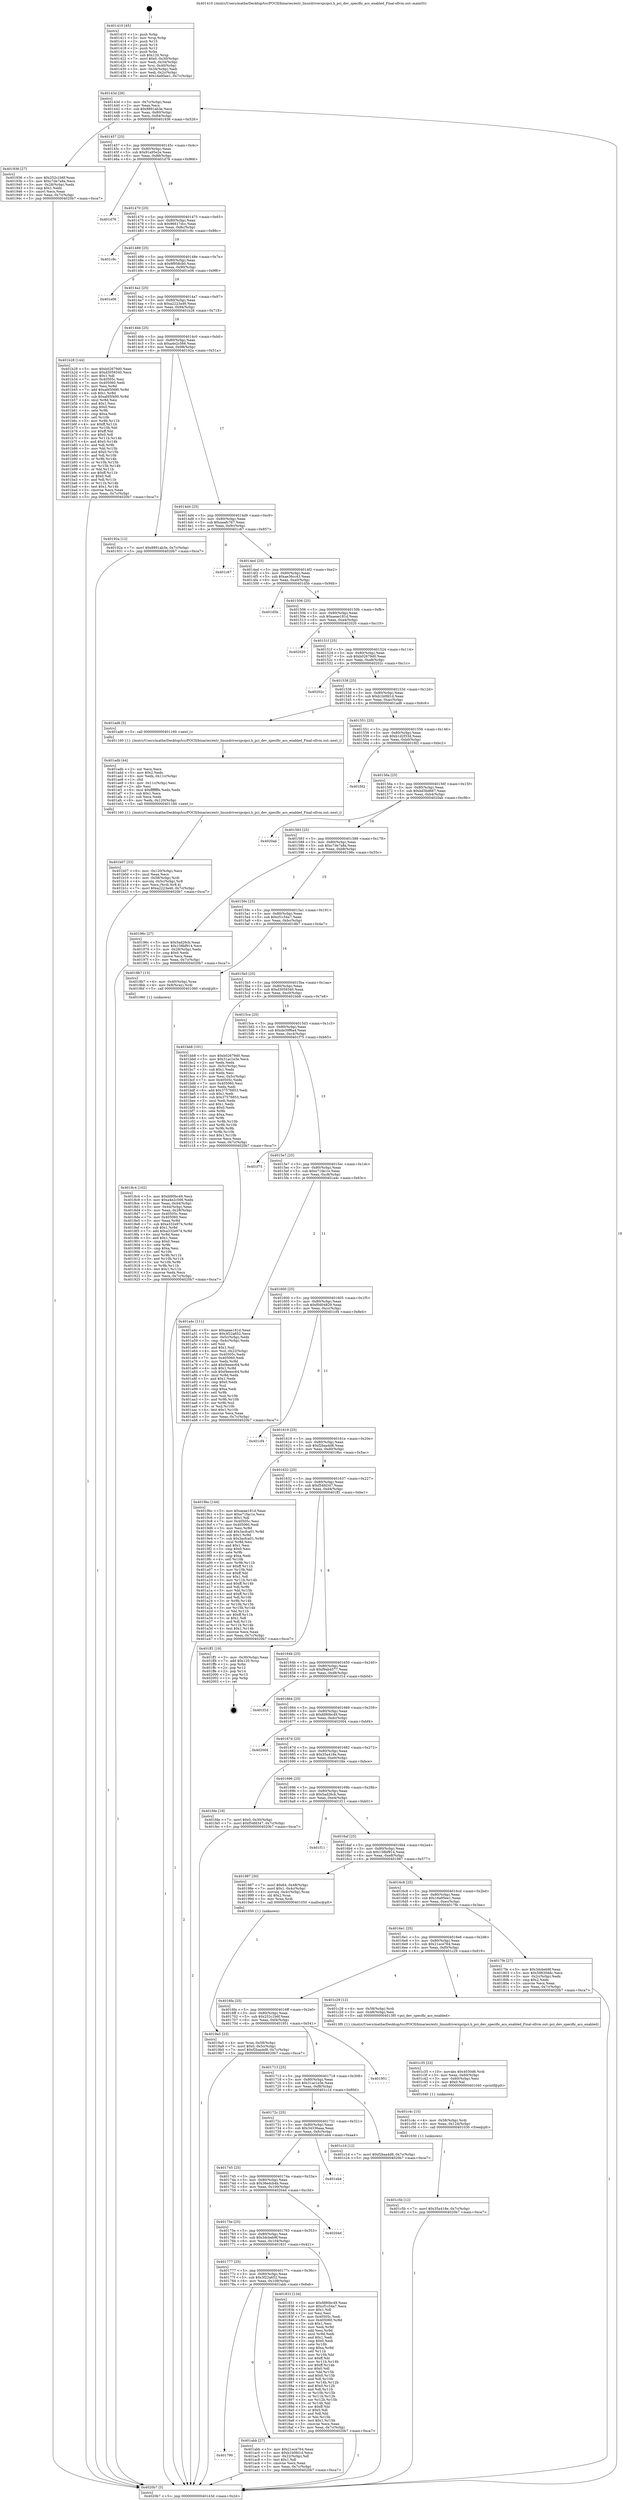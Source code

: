 digraph "0x401410" {
  label = "0x401410 (/mnt/c/Users/mathe/Desktop/tcc/POCII/binaries/extr_linuxdriverspcipci.h_pci_dev_specific_acs_enabled_Final-ollvm.out::main(0))"
  labelloc = "t"
  node[shape=record]

  Entry [label="",width=0.3,height=0.3,shape=circle,fillcolor=black,style=filled]
  "0x40143d" [label="{
     0x40143d [26]\l
     | [instrs]\l
     &nbsp;&nbsp;0x40143d \<+3\>: mov -0x7c(%rbp),%eax\l
     &nbsp;&nbsp;0x401440 \<+2\>: mov %eax,%ecx\l
     &nbsp;&nbsp;0x401442 \<+6\>: sub $0x8891ab3e,%ecx\l
     &nbsp;&nbsp;0x401448 \<+3\>: mov %eax,-0x80(%rbp)\l
     &nbsp;&nbsp;0x40144b \<+6\>: mov %ecx,-0x84(%rbp)\l
     &nbsp;&nbsp;0x401451 \<+6\>: je 0000000000401936 \<main+0x526\>\l
  }"]
  "0x401936" [label="{
     0x401936 [27]\l
     | [instrs]\l
     &nbsp;&nbsp;0x401936 \<+5\>: mov $0x252c1b6f,%eax\l
     &nbsp;&nbsp;0x40193b \<+5\>: mov $0xc7de7a8a,%ecx\l
     &nbsp;&nbsp;0x401940 \<+3\>: mov -0x28(%rbp),%edx\l
     &nbsp;&nbsp;0x401943 \<+3\>: cmp $0x1,%edx\l
     &nbsp;&nbsp;0x401946 \<+3\>: cmovl %ecx,%eax\l
     &nbsp;&nbsp;0x401949 \<+3\>: mov %eax,-0x7c(%rbp)\l
     &nbsp;&nbsp;0x40194c \<+5\>: jmp 00000000004020b7 \<main+0xca7\>\l
  }"]
  "0x401457" [label="{
     0x401457 [25]\l
     | [instrs]\l
     &nbsp;&nbsp;0x401457 \<+5\>: jmp 000000000040145c \<main+0x4c\>\l
     &nbsp;&nbsp;0x40145c \<+3\>: mov -0x80(%rbp),%eax\l
     &nbsp;&nbsp;0x40145f \<+5\>: sub $0x91a95e2e,%eax\l
     &nbsp;&nbsp;0x401464 \<+6\>: mov %eax,-0x88(%rbp)\l
     &nbsp;&nbsp;0x40146a \<+6\>: je 0000000000401d76 \<main+0x966\>\l
  }"]
  Exit [label="",width=0.3,height=0.3,shape=circle,fillcolor=black,style=filled,peripheries=2]
  "0x401d76" [label="{
     0x401d76\l
  }", style=dashed]
  "0x401470" [label="{
     0x401470 [25]\l
     | [instrs]\l
     &nbsp;&nbsp;0x401470 \<+5\>: jmp 0000000000401475 \<main+0x65\>\l
     &nbsp;&nbsp;0x401475 \<+3\>: mov -0x80(%rbp),%eax\l
     &nbsp;&nbsp;0x401478 \<+5\>: sub $0x96617dcc,%eax\l
     &nbsp;&nbsp;0x40147d \<+6\>: mov %eax,-0x8c(%rbp)\l
     &nbsp;&nbsp;0x401483 \<+6\>: je 0000000000401c9c \<main+0x88c\>\l
  }"]
  "0x401c5b" [label="{
     0x401c5b [12]\l
     | [instrs]\l
     &nbsp;&nbsp;0x401c5b \<+7\>: movl $0x35a418e,-0x7c(%rbp)\l
     &nbsp;&nbsp;0x401c62 \<+5\>: jmp 00000000004020b7 \<main+0xca7\>\l
  }"]
  "0x401c9c" [label="{
     0x401c9c\l
  }", style=dashed]
  "0x401489" [label="{
     0x401489 [25]\l
     | [instrs]\l
     &nbsp;&nbsp;0x401489 \<+5\>: jmp 000000000040148e \<main+0x7e\>\l
     &nbsp;&nbsp;0x40148e \<+3\>: mov -0x80(%rbp),%eax\l
     &nbsp;&nbsp;0x401491 \<+5\>: sub $0x9f958cb0,%eax\l
     &nbsp;&nbsp;0x401496 \<+6\>: mov %eax,-0x90(%rbp)\l
     &nbsp;&nbsp;0x40149c \<+6\>: je 0000000000401e06 \<main+0x9f6\>\l
  }"]
  "0x401c4c" [label="{
     0x401c4c [15]\l
     | [instrs]\l
     &nbsp;&nbsp;0x401c4c \<+4\>: mov -0x58(%rbp),%rdi\l
     &nbsp;&nbsp;0x401c50 \<+6\>: mov %eax,-0x124(%rbp)\l
     &nbsp;&nbsp;0x401c56 \<+5\>: call 0000000000401030 \<free@plt\>\l
     | [calls]\l
     &nbsp;&nbsp;0x401030 \{1\} (unknown)\l
  }"]
  "0x401e06" [label="{
     0x401e06\l
  }", style=dashed]
  "0x4014a2" [label="{
     0x4014a2 [25]\l
     | [instrs]\l
     &nbsp;&nbsp;0x4014a2 \<+5\>: jmp 00000000004014a7 \<main+0x97\>\l
     &nbsp;&nbsp;0x4014a7 \<+3\>: mov -0x80(%rbp),%eax\l
     &nbsp;&nbsp;0x4014aa \<+5\>: sub $0xa2223a46,%eax\l
     &nbsp;&nbsp;0x4014af \<+6\>: mov %eax,-0x94(%rbp)\l
     &nbsp;&nbsp;0x4014b5 \<+6\>: je 0000000000401b28 \<main+0x718\>\l
  }"]
  "0x401c35" [label="{
     0x401c35 [23]\l
     | [instrs]\l
     &nbsp;&nbsp;0x401c35 \<+10\>: movabs $0x4030d6,%rdi\l
     &nbsp;&nbsp;0x401c3f \<+3\>: mov %eax,-0x60(%rbp)\l
     &nbsp;&nbsp;0x401c42 \<+3\>: mov -0x60(%rbp),%esi\l
     &nbsp;&nbsp;0x401c45 \<+2\>: mov $0x0,%al\l
     &nbsp;&nbsp;0x401c47 \<+5\>: call 0000000000401040 \<printf@plt\>\l
     | [calls]\l
     &nbsp;&nbsp;0x401040 \{1\} (unknown)\l
  }"]
  "0x401b28" [label="{
     0x401b28 [144]\l
     | [instrs]\l
     &nbsp;&nbsp;0x401b28 \<+5\>: mov $0xb02679d0,%eax\l
     &nbsp;&nbsp;0x401b2d \<+5\>: mov $0xd3059340,%ecx\l
     &nbsp;&nbsp;0x401b32 \<+2\>: mov $0x1,%dl\l
     &nbsp;&nbsp;0x401b34 \<+7\>: mov 0x40505c,%esi\l
     &nbsp;&nbsp;0x401b3b \<+7\>: mov 0x405060,%edi\l
     &nbsp;&nbsp;0x401b42 \<+3\>: mov %esi,%r8d\l
     &nbsp;&nbsp;0x401b45 \<+7\>: add $0xafd5f490,%r8d\l
     &nbsp;&nbsp;0x401b4c \<+4\>: sub $0x1,%r8d\l
     &nbsp;&nbsp;0x401b50 \<+7\>: sub $0xafd5f490,%r8d\l
     &nbsp;&nbsp;0x401b57 \<+4\>: imul %r8d,%esi\l
     &nbsp;&nbsp;0x401b5b \<+3\>: and $0x1,%esi\l
     &nbsp;&nbsp;0x401b5e \<+3\>: cmp $0x0,%esi\l
     &nbsp;&nbsp;0x401b61 \<+4\>: sete %r9b\l
     &nbsp;&nbsp;0x401b65 \<+3\>: cmp $0xa,%edi\l
     &nbsp;&nbsp;0x401b68 \<+4\>: setl %r10b\l
     &nbsp;&nbsp;0x401b6c \<+3\>: mov %r9b,%r11b\l
     &nbsp;&nbsp;0x401b6f \<+4\>: xor $0xff,%r11b\l
     &nbsp;&nbsp;0x401b73 \<+3\>: mov %r10b,%bl\l
     &nbsp;&nbsp;0x401b76 \<+3\>: xor $0xff,%bl\l
     &nbsp;&nbsp;0x401b79 \<+3\>: xor $0x0,%dl\l
     &nbsp;&nbsp;0x401b7c \<+3\>: mov %r11b,%r14b\l
     &nbsp;&nbsp;0x401b7f \<+4\>: and $0x0,%r14b\l
     &nbsp;&nbsp;0x401b83 \<+3\>: and %dl,%r9b\l
     &nbsp;&nbsp;0x401b86 \<+3\>: mov %bl,%r15b\l
     &nbsp;&nbsp;0x401b89 \<+4\>: and $0x0,%r15b\l
     &nbsp;&nbsp;0x401b8d \<+3\>: and %dl,%r10b\l
     &nbsp;&nbsp;0x401b90 \<+3\>: or %r9b,%r14b\l
     &nbsp;&nbsp;0x401b93 \<+3\>: or %r10b,%r15b\l
     &nbsp;&nbsp;0x401b96 \<+3\>: xor %r15b,%r14b\l
     &nbsp;&nbsp;0x401b99 \<+3\>: or %bl,%r11b\l
     &nbsp;&nbsp;0x401b9c \<+4\>: xor $0xff,%r11b\l
     &nbsp;&nbsp;0x401ba0 \<+3\>: or $0x0,%dl\l
     &nbsp;&nbsp;0x401ba3 \<+3\>: and %dl,%r11b\l
     &nbsp;&nbsp;0x401ba6 \<+3\>: or %r11b,%r14b\l
     &nbsp;&nbsp;0x401ba9 \<+4\>: test $0x1,%r14b\l
     &nbsp;&nbsp;0x401bad \<+3\>: cmovne %ecx,%eax\l
     &nbsp;&nbsp;0x401bb0 \<+3\>: mov %eax,-0x7c(%rbp)\l
     &nbsp;&nbsp;0x401bb3 \<+5\>: jmp 00000000004020b7 \<main+0xca7\>\l
  }"]
  "0x4014bb" [label="{
     0x4014bb [25]\l
     | [instrs]\l
     &nbsp;&nbsp;0x4014bb \<+5\>: jmp 00000000004014c0 \<main+0xb0\>\l
     &nbsp;&nbsp;0x4014c0 \<+3\>: mov -0x80(%rbp),%eax\l
     &nbsp;&nbsp;0x4014c3 \<+5\>: sub $0xa4e2c566,%eax\l
     &nbsp;&nbsp;0x4014c8 \<+6\>: mov %eax,-0x98(%rbp)\l
     &nbsp;&nbsp;0x4014ce \<+6\>: je 000000000040192a \<main+0x51a\>\l
  }"]
  "0x401b07" [label="{
     0x401b07 [33]\l
     | [instrs]\l
     &nbsp;&nbsp;0x401b07 \<+6\>: mov -0x120(%rbp),%ecx\l
     &nbsp;&nbsp;0x401b0d \<+3\>: imul %eax,%ecx\l
     &nbsp;&nbsp;0x401b10 \<+4\>: mov -0x58(%rbp),%rdi\l
     &nbsp;&nbsp;0x401b14 \<+4\>: movslq -0x5c(%rbp),%r8\l
     &nbsp;&nbsp;0x401b18 \<+4\>: mov %ecx,(%rdi,%r8,4)\l
     &nbsp;&nbsp;0x401b1c \<+7\>: movl $0xa2223a46,-0x7c(%rbp)\l
     &nbsp;&nbsp;0x401b23 \<+5\>: jmp 00000000004020b7 \<main+0xca7\>\l
  }"]
  "0x40192a" [label="{
     0x40192a [12]\l
     | [instrs]\l
     &nbsp;&nbsp;0x40192a \<+7\>: movl $0x8891ab3e,-0x7c(%rbp)\l
     &nbsp;&nbsp;0x401931 \<+5\>: jmp 00000000004020b7 \<main+0xca7\>\l
  }"]
  "0x4014d4" [label="{
     0x4014d4 [25]\l
     | [instrs]\l
     &nbsp;&nbsp;0x4014d4 \<+5\>: jmp 00000000004014d9 \<main+0xc9\>\l
     &nbsp;&nbsp;0x4014d9 \<+3\>: mov -0x80(%rbp),%eax\l
     &nbsp;&nbsp;0x4014dc \<+5\>: sub $0xaaafc767,%eax\l
     &nbsp;&nbsp;0x4014e1 \<+6\>: mov %eax,-0x9c(%rbp)\l
     &nbsp;&nbsp;0x4014e7 \<+6\>: je 0000000000401c67 \<main+0x857\>\l
  }"]
  "0x401adb" [label="{
     0x401adb [44]\l
     | [instrs]\l
     &nbsp;&nbsp;0x401adb \<+2\>: xor %ecx,%ecx\l
     &nbsp;&nbsp;0x401add \<+5\>: mov $0x2,%edx\l
     &nbsp;&nbsp;0x401ae2 \<+6\>: mov %edx,-0x11c(%rbp)\l
     &nbsp;&nbsp;0x401ae8 \<+1\>: cltd\l
     &nbsp;&nbsp;0x401ae9 \<+6\>: mov -0x11c(%rbp),%esi\l
     &nbsp;&nbsp;0x401aef \<+2\>: idiv %esi\l
     &nbsp;&nbsp;0x401af1 \<+6\>: imul $0xfffffffe,%edx,%edx\l
     &nbsp;&nbsp;0x401af7 \<+3\>: sub $0x1,%ecx\l
     &nbsp;&nbsp;0x401afa \<+2\>: sub %ecx,%edx\l
     &nbsp;&nbsp;0x401afc \<+6\>: mov %edx,-0x120(%rbp)\l
     &nbsp;&nbsp;0x401b02 \<+5\>: call 0000000000401160 \<next_i\>\l
     | [calls]\l
     &nbsp;&nbsp;0x401160 \{1\} (/mnt/c/Users/mathe/Desktop/tcc/POCII/binaries/extr_linuxdriverspcipci.h_pci_dev_specific_acs_enabled_Final-ollvm.out::next_i)\l
  }"]
  "0x401c67" [label="{
     0x401c67\l
  }", style=dashed]
  "0x4014ed" [label="{
     0x4014ed [25]\l
     | [instrs]\l
     &nbsp;&nbsp;0x4014ed \<+5\>: jmp 00000000004014f2 \<main+0xe2\>\l
     &nbsp;&nbsp;0x4014f2 \<+3\>: mov -0x80(%rbp),%eax\l
     &nbsp;&nbsp;0x4014f5 \<+5\>: sub $0xae36cc43,%eax\l
     &nbsp;&nbsp;0x4014fa \<+6\>: mov %eax,-0xa0(%rbp)\l
     &nbsp;&nbsp;0x401500 \<+6\>: je 0000000000401d5b \<main+0x94b\>\l
  }"]
  "0x401790" [label="{
     0x401790\l
  }", style=dashed]
  "0x401d5b" [label="{
     0x401d5b\l
  }", style=dashed]
  "0x401506" [label="{
     0x401506 [25]\l
     | [instrs]\l
     &nbsp;&nbsp;0x401506 \<+5\>: jmp 000000000040150b \<main+0xfb\>\l
     &nbsp;&nbsp;0x40150b \<+3\>: mov -0x80(%rbp),%eax\l
     &nbsp;&nbsp;0x40150e \<+5\>: sub $0xaeae181d,%eax\l
     &nbsp;&nbsp;0x401513 \<+6\>: mov %eax,-0xa4(%rbp)\l
     &nbsp;&nbsp;0x401519 \<+6\>: je 0000000000402020 \<main+0xc10\>\l
  }"]
  "0x401abb" [label="{
     0x401abb [27]\l
     | [instrs]\l
     &nbsp;&nbsp;0x401abb \<+5\>: mov $0x21ece764,%eax\l
     &nbsp;&nbsp;0x401ac0 \<+5\>: mov $0xb1b0fd1d,%ecx\l
     &nbsp;&nbsp;0x401ac5 \<+3\>: mov -0x22(%rbp),%dl\l
     &nbsp;&nbsp;0x401ac8 \<+3\>: test $0x1,%dl\l
     &nbsp;&nbsp;0x401acb \<+3\>: cmovne %ecx,%eax\l
     &nbsp;&nbsp;0x401ace \<+3\>: mov %eax,-0x7c(%rbp)\l
     &nbsp;&nbsp;0x401ad1 \<+5\>: jmp 00000000004020b7 \<main+0xca7\>\l
  }"]
  "0x402020" [label="{
     0x402020\l
  }", style=dashed]
  "0x40151f" [label="{
     0x40151f [25]\l
     | [instrs]\l
     &nbsp;&nbsp;0x40151f \<+5\>: jmp 0000000000401524 \<main+0x114\>\l
     &nbsp;&nbsp;0x401524 \<+3\>: mov -0x80(%rbp),%eax\l
     &nbsp;&nbsp;0x401527 \<+5\>: sub $0xb02679d0,%eax\l
     &nbsp;&nbsp;0x40152c \<+6\>: mov %eax,-0xa8(%rbp)\l
     &nbsp;&nbsp;0x401532 \<+6\>: je 000000000040202c \<main+0xc1c\>\l
  }"]
  "0x4019a5" [label="{
     0x4019a5 [23]\l
     | [instrs]\l
     &nbsp;&nbsp;0x4019a5 \<+4\>: mov %rax,-0x58(%rbp)\l
     &nbsp;&nbsp;0x4019a9 \<+7\>: movl $0x0,-0x5c(%rbp)\l
     &nbsp;&nbsp;0x4019b0 \<+7\>: movl $0xf2baa4d8,-0x7c(%rbp)\l
     &nbsp;&nbsp;0x4019b7 \<+5\>: jmp 00000000004020b7 \<main+0xca7\>\l
  }"]
  "0x40202c" [label="{
     0x40202c\l
  }", style=dashed]
  "0x401538" [label="{
     0x401538 [25]\l
     | [instrs]\l
     &nbsp;&nbsp;0x401538 \<+5\>: jmp 000000000040153d \<main+0x12d\>\l
     &nbsp;&nbsp;0x40153d \<+3\>: mov -0x80(%rbp),%eax\l
     &nbsp;&nbsp;0x401540 \<+5\>: sub $0xb1b0fd1d,%eax\l
     &nbsp;&nbsp;0x401545 \<+6\>: mov %eax,-0xac(%rbp)\l
     &nbsp;&nbsp;0x40154b \<+6\>: je 0000000000401ad6 \<main+0x6c6\>\l
  }"]
  "0x4018c4" [label="{
     0x4018c4 [102]\l
     | [instrs]\l
     &nbsp;&nbsp;0x4018c4 \<+5\>: mov $0xfd90bc49,%ecx\l
     &nbsp;&nbsp;0x4018c9 \<+5\>: mov $0xa4e2c566,%edx\l
     &nbsp;&nbsp;0x4018ce \<+3\>: mov %eax,-0x44(%rbp)\l
     &nbsp;&nbsp;0x4018d1 \<+3\>: mov -0x44(%rbp),%eax\l
     &nbsp;&nbsp;0x4018d4 \<+3\>: mov %eax,-0x28(%rbp)\l
     &nbsp;&nbsp;0x4018d7 \<+7\>: mov 0x40505c,%eax\l
     &nbsp;&nbsp;0x4018de \<+7\>: mov 0x405060,%esi\l
     &nbsp;&nbsp;0x4018e5 \<+3\>: mov %eax,%r8d\l
     &nbsp;&nbsp;0x4018e8 \<+7\>: sub $0xa332e974,%r8d\l
     &nbsp;&nbsp;0x4018ef \<+4\>: sub $0x1,%r8d\l
     &nbsp;&nbsp;0x4018f3 \<+7\>: add $0xa332e974,%r8d\l
     &nbsp;&nbsp;0x4018fa \<+4\>: imul %r8d,%eax\l
     &nbsp;&nbsp;0x4018fe \<+3\>: and $0x1,%eax\l
     &nbsp;&nbsp;0x401901 \<+3\>: cmp $0x0,%eax\l
     &nbsp;&nbsp;0x401904 \<+4\>: sete %r9b\l
     &nbsp;&nbsp;0x401908 \<+3\>: cmp $0xa,%esi\l
     &nbsp;&nbsp;0x40190b \<+4\>: setl %r10b\l
     &nbsp;&nbsp;0x40190f \<+3\>: mov %r9b,%r11b\l
     &nbsp;&nbsp;0x401912 \<+3\>: and %r10b,%r11b\l
     &nbsp;&nbsp;0x401915 \<+3\>: xor %r10b,%r9b\l
     &nbsp;&nbsp;0x401918 \<+3\>: or %r9b,%r11b\l
     &nbsp;&nbsp;0x40191b \<+4\>: test $0x1,%r11b\l
     &nbsp;&nbsp;0x40191f \<+3\>: cmovne %edx,%ecx\l
     &nbsp;&nbsp;0x401922 \<+3\>: mov %ecx,-0x7c(%rbp)\l
     &nbsp;&nbsp;0x401925 \<+5\>: jmp 00000000004020b7 \<main+0xca7\>\l
  }"]
  "0x401ad6" [label="{
     0x401ad6 [5]\l
     | [instrs]\l
     &nbsp;&nbsp;0x401ad6 \<+5\>: call 0000000000401160 \<next_i\>\l
     | [calls]\l
     &nbsp;&nbsp;0x401160 \{1\} (/mnt/c/Users/mathe/Desktop/tcc/POCII/binaries/extr_linuxdriverspcipci.h_pci_dev_specific_acs_enabled_Final-ollvm.out::next_i)\l
  }"]
  "0x401551" [label="{
     0x401551 [25]\l
     | [instrs]\l
     &nbsp;&nbsp;0x401551 \<+5\>: jmp 0000000000401556 \<main+0x146\>\l
     &nbsp;&nbsp;0x401556 \<+3\>: mov -0x80(%rbp),%eax\l
     &nbsp;&nbsp;0x401559 \<+5\>: sub $0xb1d2f33d,%eax\l
     &nbsp;&nbsp;0x40155e \<+6\>: mov %eax,-0xb0(%rbp)\l
     &nbsp;&nbsp;0x401564 \<+6\>: je 0000000000401fd2 \<main+0xbc2\>\l
  }"]
  "0x401777" [label="{
     0x401777 [25]\l
     | [instrs]\l
     &nbsp;&nbsp;0x401777 \<+5\>: jmp 000000000040177c \<main+0x36c\>\l
     &nbsp;&nbsp;0x40177c \<+3\>: mov -0x80(%rbp),%eax\l
     &nbsp;&nbsp;0x40177f \<+5\>: sub $0x3f22a652,%eax\l
     &nbsp;&nbsp;0x401784 \<+6\>: mov %eax,-0x108(%rbp)\l
     &nbsp;&nbsp;0x40178a \<+6\>: je 0000000000401abb \<main+0x6ab\>\l
  }"]
  "0x401fd2" [label="{
     0x401fd2\l
  }", style=dashed]
  "0x40156a" [label="{
     0x40156a [25]\l
     | [instrs]\l
     &nbsp;&nbsp;0x40156a \<+5\>: jmp 000000000040156f \<main+0x15f\>\l
     &nbsp;&nbsp;0x40156f \<+3\>: mov -0x80(%rbp),%eax\l
     &nbsp;&nbsp;0x401572 \<+5\>: sub $0xbd3bd667,%eax\l
     &nbsp;&nbsp;0x401577 \<+6\>: mov %eax,-0xb4(%rbp)\l
     &nbsp;&nbsp;0x40157d \<+6\>: je 00000000004020ab \<main+0xc9b\>\l
  }"]
  "0x401831" [label="{
     0x401831 [134]\l
     | [instrs]\l
     &nbsp;&nbsp;0x401831 \<+5\>: mov $0xfd90bc49,%eax\l
     &nbsp;&nbsp;0x401836 \<+5\>: mov $0xcf1c54a7,%ecx\l
     &nbsp;&nbsp;0x40183b \<+2\>: mov $0x1,%dl\l
     &nbsp;&nbsp;0x40183d \<+2\>: xor %esi,%esi\l
     &nbsp;&nbsp;0x40183f \<+7\>: mov 0x40505c,%edi\l
     &nbsp;&nbsp;0x401846 \<+8\>: mov 0x405060,%r8d\l
     &nbsp;&nbsp;0x40184e \<+3\>: sub $0x1,%esi\l
     &nbsp;&nbsp;0x401851 \<+3\>: mov %edi,%r9d\l
     &nbsp;&nbsp;0x401854 \<+3\>: add %esi,%r9d\l
     &nbsp;&nbsp;0x401857 \<+4\>: imul %r9d,%edi\l
     &nbsp;&nbsp;0x40185b \<+3\>: and $0x1,%edi\l
     &nbsp;&nbsp;0x40185e \<+3\>: cmp $0x0,%edi\l
     &nbsp;&nbsp;0x401861 \<+4\>: sete %r10b\l
     &nbsp;&nbsp;0x401865 \<+4\>: cmp $0xa,%r8d\l
     &nbsp;&nbsp;0x401869 \<+4\>: setl %r11b\l
     &nbsp;&nbsp;0x40186d \<+3\>: mov %r10b,%bl\l
     &nbsp;&nbsp;0x401870 \<+3\>: xor $0xff,%bl\l
     &nbsp;&nbsp;0x401873 \<+3\>: mov %r11b,%r14b\l
     &nbsp;&nbsp;0x401876 \<+4\>: xor $0xff,%r14b\l
     &nbsp;&nbsp;0x40187a \<+3\>: xor $0x0,%dl\l
     &nbsp;&nbsp;0x40187d \<+3\>: mov %bl,%r15b\l
     &nbsp;&nbsp;0x401880 \<+4\>: and $0x0,%r15b\l
     &nbsp;&nbsp;0x401884 \<+3\>: and %dl,%r10b\l
     &nbsp;&nbsp;0x401887 \<+3\>: mov %r14b,%r12b\l
     &nbsp;&nbsp;0x40188a \<+4\>: and $0x0,%r12b\l
     &nbsp;&nbsp;0x40188e \<+3\>: and %dl,%r11b\l
     &nbsp;&nbsp;0x401891 \<+3\>: or %r10b,%r15b\l
     &nbsp;&nbsp;0x401894 \<+3\>: or %r11b,%r12b\l
     &nbsp;&nbsp;0x401897 \<+3\>: xor %r12b,%r15b\l
     &nbsp;&nbsp;0x40189a \<+3\>: or %r14b,%bl\l
     &nbsp;&nbsp;0x40189d \<+3\>: xor $0xff,%bl\l
     &nbsp;&nbsp;0x4018a0 \<+3\>: or $0x0,%dl\l
     &nbsp;&nbsp;0x4018a3 \<+2\>: and %dl,%bl\l
     &nbsp;&nbsp;0x4018a5 \<+3\>: or %bl,%r15b\l
     &nbsp;&nbsp;0x4018a8 \<+4\>: test $0x1,%r15b\l
     &nbsp;&nbsp;0x4018ac \<+3\>: cmovne %ecx,%eax\l
     &nbsp;&nbsp;0x4018af \<+3\>: mov %eax,-0x7c(%rbp)\l
     &nbsp;&nbsp;0x4018b2 \<+5\>: jmp 00000000004020b7 \<main+0xca7\>\l
  }"]
  "0x4020ab" [label="{
     0x4020ab\l
  }", style=dashed]
  "0x401583" [label="{
     0x401583 [25]\l
     | [instrs]\l
     &nbsp;&nbsp;0x401583 \<+5\>: jmp 0000000000401588 \<main+0x178\>\l
     &nbsp;&nbsp;0x401588 \<+3\>: mov -0x80(%rbp),%eax\l
     &nbsp;&nbsp;0x40158b \<+5\>: sub $0xc7de7a8a,%eax\l
     &nbsp;&nbsp;0x401590 \<+6\>: mov %eax,-0xb8(%rbp)\l
     &nbsp;&nbsp;0x401596 \<+6\>: je 000000000040196c \<main+0x55c\>\l
  }"]
  "0x40175e" [label="{
     0x40175e [25]\l
     | [instrs]\l
     &nbsp;&nbsp;0x40175e \<+5\>: jmp 0000000000401763 \<main+0x353\>\l
     &nbsp;&nbsp;0x401763 \<+3\>: mov -0x80(%rbp),%eax\l
     &nbsp;&nbsp;0x401766 \<+5\>: sub $0x3dcbeb9f,%eax\l
     &nbsp;&nbsp;0x40176b \<+6\>: mov %eax,-0x104(%rbp)\l
     &nbsp;&nbsp;0x401771 \<+6\>: je 0000000000401831 \<main+0x421\>\l
  }"]
  "0x40196c" [label="{
     0x40196c [27]\l
     | [instrs]\l
     &nbsp;&nbsp;0x40196c \<+5\>: mov $0x5ad26cb,%eax\l
     &nbsp;&nbsp;0x401971 \<+5\>: mov $0x158bf914,%ecx\l
     &nbsp;&nbsp;0x401976 \<+3\>: mov -0x28(%rbp),%edx\l
     &nbsp;&nbsp;0x401979 \<+3\>: cmp $0x0,%edx\l
     &nbsp;&nbsp;0x40197c \<+3\>: cmove %ecx,%eax\l
     &nbsp;&nbsp;0x40197f \<+3\>: mov %eax,-0x7c(%rbp)\l
     &nbsp;&nbsp;0x401982 \<+5\>: jmp 00000000004020b7 \<main+0xca7\>\l
  }"]
  "0x40159c" [label="{
     0x40159c [25]\l
     | [instrs]\l
     &nbsp;&nbsp;0x40159c \<+5\>: jmp 00000000004015a1 \<main+0x191\>\l
     &nbsp;&nbsp;0x4015a1 \<+3\>: mov -0x80(%rbp),%eax\l
     &nbsp;&nbsp;0x4015a4 \<+5\>: sub $0xcf1c54a7,%eax\l
     &nbsp;&nbsp;0x4015a9 \<+6\>: mov %eax,-0xbc(%rbp)\l
     &nbsp;&nbsp;0x4015af \<+6\>: je 00000000004018b7 \<main+0x4a7\>\l
  }"]
  "0x40204d" [label="{
     0x40204d\l
  }", style=dashed]
  "0x4018b7" [label="{
     0x4018b7 [13]\l
     | [instrs]\l
     &nbsp;&nbsp;0x4018b7 \<+4\>: mov -0x40(%rbp),%rax\l
     &nbsp;&nbsp;0x4018bb \<+4\>: mov 0x8(%rax),%rdi\l
     &nbsp;&nbsp;0x4018bf \<+5\>: call 0000000000401060 \<atoi@plt\>\l
     | [calls]\l
     &nbsp;&nbsp;0x401060 \{1\} (unknown)\l
  }"]
  "0x4015b5" [label="{
     0x4015b5 [25]\l
     | [instrs]\l
     &nbsp;&nbsp;0x4015b5 \<+5\>: jmp 00000000004015ba \<main+0x1aa\>\l
     &nbsp;&nbsp;0x4015ba \<+3\>: mov -0x80(%rbp),%eax\l
     &nbsp;&nbsp;0x4015bd \<+5\>: sub $0xd3059340,%eax\l
     &nbsp;&nbsp;0x4015c2 \<+6\>: mov %eax,-0xc0(%rbp)\l
     &nbsp;&nbsp;0x4015c8 \<+6\>: je 0000000000401bb8 \<main+0x7a8\>\l
  }"]
  "0x401745" [label="{
     0x401745 [25]\l
     | [instrs]\l
     &nbsp;&nbsp;0x401745 \<+5\>: jmp 000000000040174a \<main+0x33a\>\l
     &nbsp;&nbsp;0x40174a \<+3\>: mov -0x80(%rbp),%eax\l
     &nbsp;&nbsp;0x40174d \<+5\>: sub $0x36edcb4b,%eax\l
     &nbsp;&nbsp;0x401752 \<+6\>: mov %eax,-0x100(%rbp)\l
     &nbsp;&nbsp;0x401758 \<+6\>: je 000000000040204d \<main+0xc3d\>\l
  }"]
  "0x401bb8" [label="{
     0x401bb8 [101]\l
     | [instrs]\l
     &nbsp;&nbsp;0x401bb8 \<+5\>: mov $0xb02679d0,%eax\l
     &nbsp;&nbsp;0x401bbd \<+5\>: mov $0x31ac1e3e,%ecx\l
     &nbsp;&nbsp;0x401bc2 \<+2\>: xor %edx,%edx\l
     &nbsp;&nbsp;0x401bc4 \<+3\>: mov -0x5c(%rbp),%esi\l
     &nbsp;&nbsp;0x401bc7 \<+3\>: sub $0x1,%edx\l
     &nbsp;&nbsp;0x401bca \<+2\>: sub %edx,%esi\l
     &nbsp;&nbsp;0x401bcc \<+3\>: mov %esi,-0x5c(%rbp)\l
     &nbsp;&nbsp;0x401bcf \<+7\>: mov 0x40505c,%edx\l
     &nbsp;&nbsp;0x401bd6 \<+7\>: mov 0x405060,%esi\l
     &nbsp;&nbsp;0x401bdd \<+2\>: mov %edx,%edi\l
     &nbsp;&nbsp;0x401bdf \<+6\>: add $0x37576853,%edi\l
     &nbsp;&nbsp;0x401be5 \<+3\>: sub $0x1,%edi\l
     &nbsp;&nbsp;0x401be8 \<+6\>: sub $0x37576853,%edi\l
     &nbsp;&nbsp;0x401bee \<+3\>: imul %edi,%edx\l
     &nbsp;&nbsp;0x401bf1 \<+3\>: and $0x1,%edx\l
     &nbsp;&nbsp;0x401bf4 \<+3\>: cmp $0x0,%edx\l
     &nbsp;&nbsp;0x401bf7 \<+4\>: sete %r8b\l
     &nbsp;&nbsp;0x401bfb \<+3\>: cmp $0xa,%esi\l
     &nbsp;&nbsp;0x401bfe \<+4\>: setl %r9b\l
     &nbsp;&nbsp;0x401c02 \<+3\>: mov %r8b,%r10b\l
     &nbsp;&nbsp;0x401c05 \<+3\>: and %r9b,%r10b\l
     &nbsp;&nbsp;0x401c08 \<+3\>: xor %r9b,%r8b\l
     &nbsp;&nbsp;0x401c0b \<+3\>: or %r8b,%r10b\l
     &nbsp;&nbsp;0x401c0e \<+4\>: test $0x1,%r10b\l
     &nbsp;&nbsp;0x401c12 \<+3\>: cmovne %ecx,%eax\l
     &nbsp;&nbsp;0x401c15 \<+3\>: mov %eax,-0x7c(%rbp)\l
     &nbsp;&nbsp;0x401c18 \<+5\>: jmp 00000000004020b7 \<main+0xca7\>\l
  }"]
  "0x4015ce" [label="{
     0x4015ce [25]\l
     | [instrs]\l
     &nbsp;&nbsp;0x4015ce \<+5\>: jmp 00000000004015d3 \<main+0x1c3\>\l
     &nbsp;&nbsp;0x4015d3 \<+3\>: mov -0x80(%rbp),%eax\l
     &nbsp;&nbsp;0x4015d6 \<+5\>: sub $0xde39f6a4,%eax\l
     &nbsp;&nbsp;0x4015db \<+6\>: mov %eax,-0xc4(%rbp)\l
     &nbsp;&nbsp;0x4015e1 \<+6\>: je 0000000000401f75 \<main+0xb65\>\l
  }"]
  "0x401eb4" [label="{
     0x401eb4\l
  }", style=dashed]
  "0x401f75" [label="{
     0x401f75\l
  }", style=dashed]
  "0x4015e7" [label="{
     0x4015e7 [25]\l
     | [instrs]\l
     &nbsp;&nbsp;0x4015e7 \<+5\>: jmp 00000000004015ec \<main+0x1dc\>\l
     &nbsp;&nbsp;0x4015ec \<+3\>: mov -0x80(%rbp),%eax\l
     &nbsp;&nbsp;0x4015ef \<+5\>: sub $0xe71fac1e,%eax\l
     &nbsp;&nbsp;0x4015f4 \<+6\>: mov %eax,-0xc8(%rbp)\l
     &nbsp;&nbsp;0x4015fa \<+6\>: je 0000000000401a4c \<main+0x63c\>\l
  }"]
  "0x40172c" [label="{
     0x40172c [25]\l
     | [instrs]\l
     &nbsp;&nbsp;0x40172c \<+5\>: jmp 0000000000401731 \<main+0x321\>\l
     &nbsp;&nbsp;0x401731 \<+3\>: mov -0x80(%rbp),%eax\l
     &nbsp;&nbsp;0x401734 \<+5\>: sub $0x34336aaa,%eax\l
     &nbsp;&nbsp;0x401739 \<+6\>: mov %eax,-0xfc(%rbp)\l
     &nbsp;&nbsp;0x40173f \<+6\>: je 0000000000401eb4 \<main+0xaa4\>\l
  }"]
  "0x401a4c" [label="{
     0x401a4c [111]\l
     | [instrs]\l
     &nbsp;&nbsp;0x401a4c \<+5\>: mov $0xaeae181d,%eax\l
     &nbsp;&nbsp;0x401a51 \<+5\>: mov $0x3f22a652,%ecx\l
     &nbsp;&nbsp;0x401a56 \<+3\>: mov -0x5c(%rbp),%edx\l
     &nbsp;&nbsp;0x401a59 \<+3\>: cmp -0x4c(%rbp),%edx\l
     &nbsp;&nbsp;0x401a5c \<+4\>: setl %sil\l
     &nbsp;&nbsp;0x401a60 \<+4\>: and $0x1,%sil\l
     &nbsp;&nbsp;0x401a64 \<+4\>: mov %sil,-0x22(%rbp)\l
     &nbsp;&nbsp;0x401a68 \<+7\>: mov 0x40505c,%edx\l
     &nbsp;&nbsp;0x401a6f \<+7\>: mov 0x405060,%edi\l
     &nbsp;&nbsp;0x401a76 \<+3\>: mov %edx,%r8d\l
     &nbsp;&nbsp;0x401a79 \<+7\>: add $0xf4eeec64,%r8d\l
     &nbsp;&nbsp;0x401a80 \<+4\>: sub $0x1,%r8d\l
     &nbsp;&nbsp;0x401a84 \<+7\>: sub $0xf4eeec64,%r8d\l
     &nbsp;&nbsp;0x401a8b \<+4\>: imul %r8d,%edx\l
     &nbsp;&nbsp;0x401a8f \<+3\>: and $0x1,%edx\l
     &nbsp;&nbsp;0x401a92 \<+3\>: cmp $0x0,%edx\l
     &nbsp;&nbsp;0x401a95 \<+4\>: sete %sil\l
     &nbsp;&nbsp;0x401a99 \<+3\>: cmp $0xa,%edi\l
     &nbsp;&nbsp;0x401a9c \<+4\>: setl %r9b\l
     &nbsp;&nbsp;0x401aa0 \<+3\>: mov %sil,%r10b\l
     &nbsp;&nbsp;0x401aa3 \<+3\>: and %r9b,%r10b\l
     &nbsp;&nbsp;0x401aa6 \<+3\>: xor %r9b,%sil\l
     &nbsp;&nbsp;0x401aa9 \<+3\>: or %sil,%r10b\l
     &nbsp;&nbsp;0x401aac \<+4\>: test $0x1,%r10b\l
     &nbsp;&nbsp;0x401ab0 \<+3\>: cmovne %ecx,%eax\l
     &nbsp;&nbsp;0x401ab3 \<+3\>: mov %eax,-0x7c(%rbp)\l
     &nbsp;&nbsp;0x401ab6 \<+5\>: jmp 00000000004020b7 \<main+0xca7\>\l
  }"]
  "0x401600" [label="{
     0x401600 [25]\l
     | [instrs]\l
     &nbsp;&nbsp;0x401600 \<+5\>: jmp 0000000000401605 \<main+0x1f5\>\l
     &nbsp;&nbsp;0x401605 \<+3\>: mov -0x80(%rbp),%eax\l
     &nbsp;&nbsp;0x401608 \<+5\>: sub $0xf0d04829,%eax\l
     &nbsp;&nbsp;0x40160d \<+6\>: mov %eax,-0xcc(%rbp)\l
     &nbsp;&nbsp;0x401613 \<+6\>: je 0000000000401cf4 \<main+0x8e4\>\l
  }"]
  "0x401c1d" [label="{
     0x401c1d [12]\l
     | [instrs]\l
     &nbsp;&nbsp;0x401c1d \<+7\>: movl $0xf2baa4d8,-0x7c(%rbp)\l
     &nbsp;&nbsp;0x401c24 \<+5\>: jmp 00000000004020b7 \<main+0xca7\>\l
  }"]
  "0x401cf4" [label="{
     0x401cf4\l
  }", style=dashed]
  "0x401619" [label="{
     0x401619 [25]\l
     | [instrs]\l
     &nbsp;&nbsp;0x401619 \<+5\>: jmp 000000000040161e \<main+0x20e\>\l
     &nbsp;&nbsp;0x40161e \<+3\>: mov -0x80(%rbp),%eax\l
     &nbsp;&nbsp;0x401621 \<+5\>: sub $0xf2baa4d8,%eax\l
     &nbsp;&nbsp;0x401626 \<+6\>: mov %eax,-0xd0(%rbp)\l
     &nbsp;&nbsp;0x40162c \<+6\>: je 00000000004019bc \<main+0x5ac\>\l
  }"]
  "0x401713" [label="{
     0x401713 [25]\l
     | [instrs]\l
     &nbsp;&nbsp;0x401713 \<+5\>: jmp 0000000000401718 \<main+0x308\>\l
     &nbsp;&nbsp;0x401718 \<+3\>: mov -0x80(%rbp),%eax\l
     &nbsp;&nbsp;0x40171b \<+5\>: sub $0x31ac1e3e,%eax\l
     &nbsp;&nbsp;0x401720 \<+6\>: mov %eax,-0xf8(%rbp)\l
     &nbsp;&nbsp;0x401726 \<+6\>: je 0000000000401c1d \<main+0x80d\>\l
  }"]
  "0x4019bc" [label="{
     0x4019bc [144]\l
     | [instrs]\l
     &nbsp;&nbsp;0x4019bc \<+5\>: mov $0xaeae181d,%eax\l
     &nbsp;&nbsp;0x4019c1 \<+5\>: mov $0xe71fac1e,%ecx\l
     &nbsp;&nbsp;0x4019c6 \<+2\>: mov $0x1,%dl\l
     &nbsp;&nbsp;0x4019c8 \<+7\>: mov 0x40505c,%esi\l
     &nbsp;&nbsp;0x4019cf \<+7\>: mov 0x405060,%edi\l
     &nbsp;&nbsp;0x4019d6 \<+3\>: mov %esi,%r8d\l
     &nbsp;&nbsp;0x4019d9 \<+7\>: add $0x3acfca01,%r8d\l
     &nbsp;&nbsp;0x4019e0 \<+4\>: sub $0x1,%r8d\l
     &nbsp;&nbsp;0x4019e4 \<+7\>: sub $0x3acfca01,%r8d\l
     &nbsp;&nbsp;0x4019eb \<+4\>: imul %r8d,%esi\l
     &nbsp;&nbsp;0x4019ef \<+3\>: and $0x1,%esi\l
     &nbsp;&nbsp;0x4019f2 \<+3\>: cmp $0x0,%esi\l
     &nbsp;&nbsp;0x4019f5 \<+4\>: sete %r9b\l
     &nbsp;&nbsp;0x4019f9 \<+3\>: cmp $0xa,%edi\l
     &nbsp;&nbsp;0x4019fc \<+4\>: setl %r10b\l
     &nbsp;&nbsp;0x401a00 \<+3\>: mov %r9b,%r11b\l
     &nbsp;&nbsp;0x401a03 \<+4\>: xor $0xff,%r11b\l
     &nbsp;&nbsp;0x401a07 \<+3\>: mov %r10b,%bl\l
     &nbsp;&nbsp;0x401a0a \<+3\>: xor $0xff,%bl\l
     &nbsp;&nbsp;0x401a0d \<+3\>: xor $0x1,%dl\l
     &nbsp;&nbsp;0x401a10 \<+3\>: mov %r11b,%r14b\l
     &nbsp;&nbsp;0x401a13 \<+4\>: and $0xff,%r14b\l
     &nbsp;&nbsp;0x401a17 \<+3\>: and %dl,%r9b\l
     &nbsp;&nbsp;0x401a1a \<+3\>: mov %bl,%r15b\l
     &nbsp;&nbsp;0x401a1d \<+4\>: and $0xff,%r15b\l
     &nbsp;&nbsp;0x401a21 \<+3\>: and %dl,%r10b\l
     &nbsp;&nbsp;0x401a24 \<+3\>: or %r9b,%r14b\l
     &nbsp;&nbsp;0x401a27 \<+3\>: or %r10b,%r15b\l
     &nbsp;&nbsp;0x401a2a \<+3\>: xor %r15b,%r14b\l
     &nbsp;&nbsp;0x401a2d \<+3\>: or %bl,%r11b\l
     &nbsp;&nbsp;0x401a30 \<+4\>: xor $0xff,%r11b\l
     &nbsp;&nbsp;0x401a34 \<+3\>: or $0x1,%dl\l
     &nbsp;&nbsp;0x401a37 \<+3\>: and %dl,%r11b\l
     &nbsp;&nbsp;0x401a3a \<+3\>: or %r11b,%r14b\l
     &nbsp;&nbsp;0x401a3d \<+4\>: test $0x1,%r14b\l
     &nbsp;&nbsp;0x401a41 \<+3\>: cmovne %ecx,%eax\l
     &nbsp;&nbsp;0x401a44 \<+3\>: mov %eax,-0x7c(%rbp)\l
     &nbsp;&nbsp;0x401a47 \<+5\>: jmp 00000000004020b7 \<main+0xca7\>\l
  }"]
  "0x401632" [label="{
     0x401632 [25]\l
     | [instrs]\l
     &nbsp;&nbsp;0x401632 \<+5\>: jmp 0000000000401637 \<main+0x227\>\l
     &nbsp;&nbsp;0x401637 \<+3\>: mov -0x80(%rbp),%eax\l
     &nbsp;&nbsp;0x40163a \<+5\>: sub $0xf54fd347,%eax\l
     &nbsp;&nbsp;0x40163f \<+6\>: mov %eax,-0xd4(%rbp)\l
     &nbsp;&nbsp;0x401645 \<+6\>: je 0000000000401ff1 \<main+0xbe1\>\l
  }"]
  "0x401951" [label="{
     0x401951\l
  }", style=dashed]
  "0x401ff1" [label="{
     0x401ff1 [19]\l
     | [instrs]\l
     &nbsp;&nbsp;0x401ff1 \<+3\>: mov -0x30(%rbp),%eax\l
     &nbsp;&nbsp;0x401ff4 \<+7\>: add $0x120,%rsp\l
     &nbsp;&nbsp;0x401ffb \<+1\>: pop %rbx\l
     &nbsp;&nbsp;0x401ffc \<+2\>: pop %r12\l
     &nbsp;&nbsp;0x401ffe \<+2\>: pop %r14\l
     &nbsp;&nbsp;0x402000 \<+2\>: pop %r15\l
     &nbsp;&nbsp;0x402002 \<+1\>: pop %rbp\l
     &nbsp;&nbsp;0x402003 \<+1\>: ret\l
  }"]
  "0x40164b" [label="{
     0x40164b [25]\l
     | [instrs]\l
     &nbsp;&nbsp;0x40164b \<+5\>: jmp 0000000000401650 \<main+0x240\>\l
     &nbsp;&nbsp;0x401650 \<+3\>: mov -0x80(%rbp),%eax\l
     &nbsp;&nbsp;0x401653 \<+5\>: sub $0xf9ab4577,%eax\l
     &nbsp;&nbsp;0x401658 \<+6\>: mov %eax,-0xd8(%rbp)\l
     &nbsp;&nbsp;0x40165e \<+6\>: je 0000000000401f1d \<main+0xb0d\>\l
  }"]
  "0x4016fa" [label="{
     0x4016fa [25]\l
     | [instrs]\l
     &nbsp;&nbsp;0x4016fa \<+5\>: jmp 00000000004016ff \<main+0x2ef\>\l
     &nbsp;&nbsp;0x4016ff \<+3\>: mov -0x80(%rbp),%eax\l
     &nbsp;&nbsp;0x401702 \<+5\>: sub $0x252c1b6f,%eax\l
     &nbsp;&nbsp;0x401707 \<+6\>: mov %eax,-0xf4(%rbp)\l
     &nbsp;&nbsp;0x40170d \<+6\>: je 0000000000401951 \<main+0x541\>\l
  }"]
  "0x401f1d" [label="{
     0x401f1d\l
  }", style=dashed]
  "0x401664" [label="{
     0x401664 [25]\l
     | [instrs]\l
     &nbsp;&nbsp;0x401664 \<+5\>: jmp 0000000000401669 \<main+0x259\>\l
     &nbsp;&nbsp;0x401669 \<+3\>: mov -0x80(%rbp),%eax\l
     &nbsp;&nbsp;0x40166c \<+5\>: sub $0xfd90bc49,%eax\l
     &nbsp;&nbsp;0x401671 \<+6\>: mov %eax,-0xdc(%rbp)\l
     &nbsp;&nbsp;0x401677 \<+6\>: je 0000000000402004 \<main+0xbf4\>\l
  }"]
  "0x401c29" [label="{
     0x401c29 [12]\l
     | [instrs]\l
     &nbsp;&nbsp;0x401c29 \<+4\>: mov -0x58(%rbp),%rdi\l
     &nbsp;&nbsp;0x401c2d \<+3\>: mov -0x48(%rbp),%esi\l
     &nbsp;&nbsp;0x401c30 \<+5\>: call 00000000004013f0 \<pci_dev_specific_acs_enabled\>\l
     | [calls]\l
     &nbsp;&nbsp;0x4013f0 \{1\} (/mnt/c/Users/mathe/Desktop/tcc/POCII/binaries/extr_linuxdriverspcipci.h_pci_dev_specific_acs_enabled_Final-ollvm.out::pci_dev_specific_acs_enabled)\l
  }"]
  "0x402004" [label="{
     0x402004\l
  }", style=dashed]
  "0x40167d" [label="{
     0x40167d [25]\l
     | [instrs]\l
     &nbsp;&nbsp;0x40167d \<+5\>: jmp 0000000000401682 \<main+0x272\>\l
     &nbsp;&nbsp;0x401682 \<+3\>: mov -0x80(%rbp),%eax\l
     &nbsp;&nbsp;0x401685 \<+5\>: sub $0x35a418e,%eax\l
     &nbsp;&nbsp;0x40168a \<+6\>: mov %eax,-0xe0(%rbp)\l
     &nbsp;&nbsp;0x401690 \<+6\>: je 0000000000401fde \<main+0xbce\>\l
  }"]
  "0x401410" [label="{
     0x401410 [45]\l
     | [instrs]\l
     &nbsp;&nbsp;0x401410 \<+1\>: push %rbp\l
     &nbsp;&nbsp;0x401411 \<+3\>: mov %rsp,%rbp\l
     &nbsp;&nbsp;0x401414 \<+2\>: push %r15\l
     &nbsp;&nbsp;0x401416 \<+2\>: push %r14\l
     &nbsp;&nbsp;0x401418 \<+2\>: push %r12\l
     &nbsp;&nbsp;0x40141a \<+1\>: push %rbx\l
     &nbsp;&nbsp;0x40141b \<+7\>: sub $0x120,%rsp\l
     &nbsp;&nbsp;0x401422 \<+7\>: movl $0x0,-0x30(%rbp)\l
     &nbsp;&nbsp;0x401429 \<+3\>: mov %edi,-0x34(%rbp)\l
     &nbsp;&nbsp;0x40142c \<+4\>: mov %rsi,-0x40(%rbp)\l
     &nbsp;&nbsp;0x401430 \<+3\>: mov -0x34(%rbp),%edi\l
     &nbsp;&nbsp;0x401433 \<+3\>: mov %edi,-0x2c(%rbp)\l
     &nbsp;&nbsp;0x401436 \<+7\>: movl $0x16a95ee1,-0x7c(%rbp)\l
  }"]
  "0x401fde" [label="{
     0x401fde [19]\l
     | [instrs]\l
     &nbsp;&nbsp;0x401fde \<+7\>: movl $0x0,-0x30(%rbp)\l
     &nbsp;&nbsp;0x401fe5 \<+7\>: movl $0xf54fd347,-0x7c(%rbp)\l
     &nbsp;&nbsp;0x401fec \<+5\>: jmp 00000000004020b7 \<main+0xca7\>\l
  }"]
  "0x401696" [label="{
     0x401696 [25]\l
     | [instrs]\l
     &nbsp;&nbsp;0x401696 \<+5\>: jmp 000000000040169b \<main+0x28b\>\l
     &nbsp;&nbsp;0x40169b \<+3\>: mov -0x80(%rbp),%eax\l
     &nbsp;&nbsp;0x40169e \<+5\>: sub $0x5ad26cb,%eax\l
     &nbsp;&nbsp;0x4016a3 \<+6\>: mov %eax,-0xe4(%rbp)\l
     &nbsp;&nbsp;0x4016a9 \<+6\>: je 0000000000401f11 \<main+0xb01\>\l
  }"]
  "0x4020b7" [label="{
     0x4020b7 [5]\l
     | [instrs]\l
     &nbsp;&nbsp;0x4020b7 \<+5\>: jmp 000000000040143d \<main+0x2d\>\l
  }"]
  "0x401f11" [label="{
     0x401f11\l
  }", style=dashed]
  "0x4016af" [label="{
     0x4016af [25]\l
     | [instrs]\l
     &nbsp;&nbsp;0x4016af \<+5\>: jmp 00000000004016b4 \<main+0x2a4\>\l
     &nbsp;&nbsp;0x4016b4 \<+3\>: mov -0x80(%rbp),%eax\l
     &nbsp;&nbsp;0x4016b7 \<+5\>: sub $0x158bf914,%eax\l
     &nbsp;&nbsp;0x4016bc \<+6\>: mov %eax,-0xe8(%rbp)\l
     &nbsp;&nbsp;0x4016c2 \<+6\>: je 0000000000401987 \<main+0x577\>\l
  }"]
  "0x4016e1" [label="{
     0x4016e1 [25]\l
     | [instrs]\l
     &nbsp;&nbsp;0x4016e1 \<+5\>: jmp 00000000004016e6 \<main+0x2d6\>\l
     &nbsp;&nbsp;0x4016e6 \<+3\>: mov -0x80(%rbp),%eax\l
     &nbsp;&nbsp;0x4016e9 \<+5\>: sub $0x21ece764,%eax\l
     &nbsp;&nbsp;0x4016ee \<+6\>: mov %eax,-0xf0(%rbp)\l
     &nbsp;&nbsp;0x4016f4 \<+6\>: je 0000000000401c29 \<main+0x819\>\l
  }"]
  "0x401987" [label="{
     0x401987 [30]\l
     | [instrs]\l
     &nbsp;&nbsp;0x401987 \<+7\>: movl $0x64,-0x48(%rbp)\l
     &nbsp;&nbsp;0x40198e \<+7\>: movl $0x1,-0x4c(%rbp)\l
     &nbsp;&nbsp;0x401995 \<+4\>: movslq -0x4c(%rbp),%rax\l
     &nbsp;&nbsp;0x401999 \<+4\>: shl $0x2,%rax\l
     &nbsp;&nbsp;0x40199d \<+3\>: mov %rax,%rdi\l
     &nbsp;&nbsp;0x4019a0 \<+5\>: call 0000000000401050 \<malloc@plt\>\l
     | [calls]\l
     &nbsp;&nbsp;0x401050 \{1\} (unknown)\l
  }"]
  "0x4016c8" [label="{
     0x4016c8 [25]\l
     | [instrs]\l
     &nbsp;&nbsp;0x4016c8 \<+5\>: jmp 00000000004016cd \<main+0x2bd\>\l
     &nbsp;&nbsp;0x4016cd \<+3\>: mov -0x80(%rbp),%eax\l
     &nbsp;&nbsp;0x4016d0 \<+5\>: sub $0x16a95ee1,%eax\l
     &nbsp;&nbsp;0x4016d5 \<+6\>: mov %eax,-0xec(%rbp)\l
     &nbsp;&nbsp;0x4016db \<+6\>: je 00000000004017fe \<main+0x3ee\>\l
  }"]
  "0x4017fe" [label="{
     0x4017fe [27]\l
     | [instrs]\l
     &nbsp;&nbsp;0x4017fe \<+5\>: mov $0x3dcbeb9f,%eax\l
     &nbsp;&nbsp;0x401803 \<+5\>: mov $0x59830ddc,%ecx\l
     &nbsp;&nbsp;0x401808 \<+3\>: mov -0x2c(%rbp),%edx\l
     &nbsp;&nbsp;0x40180b \<+3\>: cmp $0x2,%edx\l
     &nbsp;&nbsp;0x40180e \<+3\>: cmovne %ecx,%eax\l
     &nbsp;&nbsp;0x401811 \<+3\>: mov %eax,-0x7c(%rbp)\l
     &nbsp;&nbsp;0x401814 \<+5\>: jmp 00000000004020b7 \<main+0xca7\>\l
  }"]
  Entry -> "0x401410" [label=" 1"]
  "0x40143d" -> "0x401936" [label=" 1"]
  "0x40143d" -> "0x401457" [label=" 19"]
  "0x401ff1" -> Exit [label=" 1"]
  "0x401457" -> "0x401d76" [label=" 0"]
  "0x401457" -> "0x401470" [label=" 19"]
  "0x401fde" -> "0x4020b7" [label=" 1"]
  "0x401470" -> "0x401c9c" [label=" 0"]
  "0x401470" -> "0x401489" [label=" 19"]
  "0x401c5b" -> "0x4020b7" [label=" 1"]
  "0x401489" -> "0x401e06" [label=" 0"]
  "0x401489" -> "0x4014a2" [label=" 19"]
  "0x401c4c" -> "0x401c5b" [label=" 1"]
  "0x4014a2" -> "0x401b28" [label=" 1"]
  "0x4014a2" -> "0x4014bb" [label=" 18"]
  "0x401c35" -> "0x401c4c" [label=" 1"]
  "0x4014bb" -> "0x40192a" [label=" 1"]
  "0x4014bb" -> "0x4014d4" [label=" 17"]
  "0x401c29" -> "0x401c35" [label=" 1"]
  "0x4014d4" -> "0x401c67" [label=" 0"]
  "0x4014d4" -> "0x4014ed" [label=" 17"]
  "0x401c1d" -> "0x4020b7" [label=" 1"]
  "0x4014ed" -> "0x401d5b" [label=" 0"]
  "0x4014ed" -> "0x401506" [label=" 17"]
  "0x401bb8" -> "0x4020b7" [label=" 1"]
  "0x401506" -> "0x402020" [label=" 0"]
  "0x401506" -> "0x40151f" [label=" 17"]
  "0x401b28" -> "0x4020b7" [label=" 1"]
  "0x40151f" -> "0x40202c" [label=" 0"]
  "0x40151f" -> "0x401538" [label=" 17"]
  "0x401adb" -> "0x401b07" [label=" 1"]
  "0x401538" -> "0x401ad6" [label=" 1"]
  "0x401538" -> "0x401551" [label=" 16"]
  "0x401ad6" -> "0x401adb" [label=" 1"]
  "0x401551" -> "0x401fd2" [label=" 0"]
  "0x401551" -> "0x40156a" [label=" 16"]
  "0x401abb" -> "0x4020b7" [label=" 2"]
  "0x40156a" -> "0x4020ab" [label=" 0"]
  "0x40156a" -> "0x401583" [label=" 16"]
  "0x401777" -> "0x401790" [label=" 0"]
  "0x401583" -> "0x40196c" [label=" 1"]
  "0x401583" -> "0x40159c" [label=" 15"]
  "0x401b07" -> "0x4020b7" [label=" 1"]
  "0x40159c" -> "0x4018b7" [label=" 1"]
  "0x40159c" -> "0x4015b5" [label=" 14"]
  "0x401a4c" -> "0x4020b7" [label=" 2"]
  "0x4015b5" -> "0x401bb8" [label=" 1"]
  "0x4015b5" -> "0x4015ce" [label=" 13"]
  "0x4019a5" -> "0x4020b7" [label=" 1"]
  "0x4015ce" -> "0x401f75" [label=" 0"]
  "0x4015ce" -> "0x4015e7" [label=" 13"]
  "0x401987" -> "0x4019a5" [label=" 1"]
  "0x4015e7" -> "0x401a4c" [label=" 2"]
  "0x4015e7" -> "0x401600" [label=" 11"]
  "0x401936" -> "0x4020b7" [label=" 1"]
  "0x401600" -> "0x401cf4" [label=" 0"]
  "0x401600" -> "0x401619" [label=" 11"]
  "0x40192a" -> "0x4020b7" [label=" 1"]
  "0x401619" -> "0x4019bc" [label=" 2"]
  "0x401619" -> "0x401632" [label=" 9"]
  "0x4018b7" -> "0x4018c4" [label=" 1"]
  "0x401632" -> "0x401ff1" [label=" 1"]
  "0x401632" -> "0x40164b" [label=" 8"]
  "0x401831" -> "0x4020b7" [label=" 1"]
  "0x40164b" -> "0x401f1d" [label=" 0"]
  "0x40164b" -> "0x401664" [label=" 8"]
  "0x40175e" -> "0x401831" [label=" 1"]
  "0x401664" -> "0x402004" [label=" 0"]
  "0x401664" -> "0x40167d" [label=" 8"]
  "0x401777" -> "0x401abb" [label=" 2"]
  "0x40167d" -> "0x401fde" [label=" 1"]
  "0x40167d" -> "0x401696" [label=" 7"]
  "0x401745" -> "0x40204d" [label=" 0"]
  "0x401696" -> "0x401f11" [label=" 0"]
  "0x401696" -> "0x4016af" [label=" 7"]
  "0x4019bc" -> "0x4020b7" [label=" 2"]
  "0x4016af" -> "0x401987" [label=" 1"]
  "0x4016af" -> "0x4016c8" [label=" 6"]
  "0x40172c" -> "0x401745" [label=" 3"]
  "0x4016c8" -> "0x4017fe" [label=" 1"]
  "0x4016c8" -> "0x4016e1" [label=" 5"]
  "0x4017fe" -> "0x4020b7" [label=" 1"]
  "0x401410" -> "0x40143d" [label=" 1"]
  "0x4020b7" -> "0x40143d" [label=" 19"]
  "0x401745" -> "0x40175e" [label=" 3"]
  "0x4016e1" -> "0x401c29" [label=" 1"]
  "0x4016e1" -> "0x4016fa" [label=" 4"]
  "0x40175e" -> "0x401777" [label=" 2"]
  "0x4016fa" -> "0x401951" [label=" 0"]
  "0x4016fa" -> "0x401713" [label=" 4"]
  "0x4018c4" -> "0x4020b7" [label=" 1"]
  "0x401713" -> "0x401c1d" [label=" 1"]
  "0x401713" -> "0x40172c" [label=" 3"]
  "0x40196c" -> "0x4020b7" [label=" 1"]
  "0x40172c" -> "0x401eb4" [label=" 0"]
}
